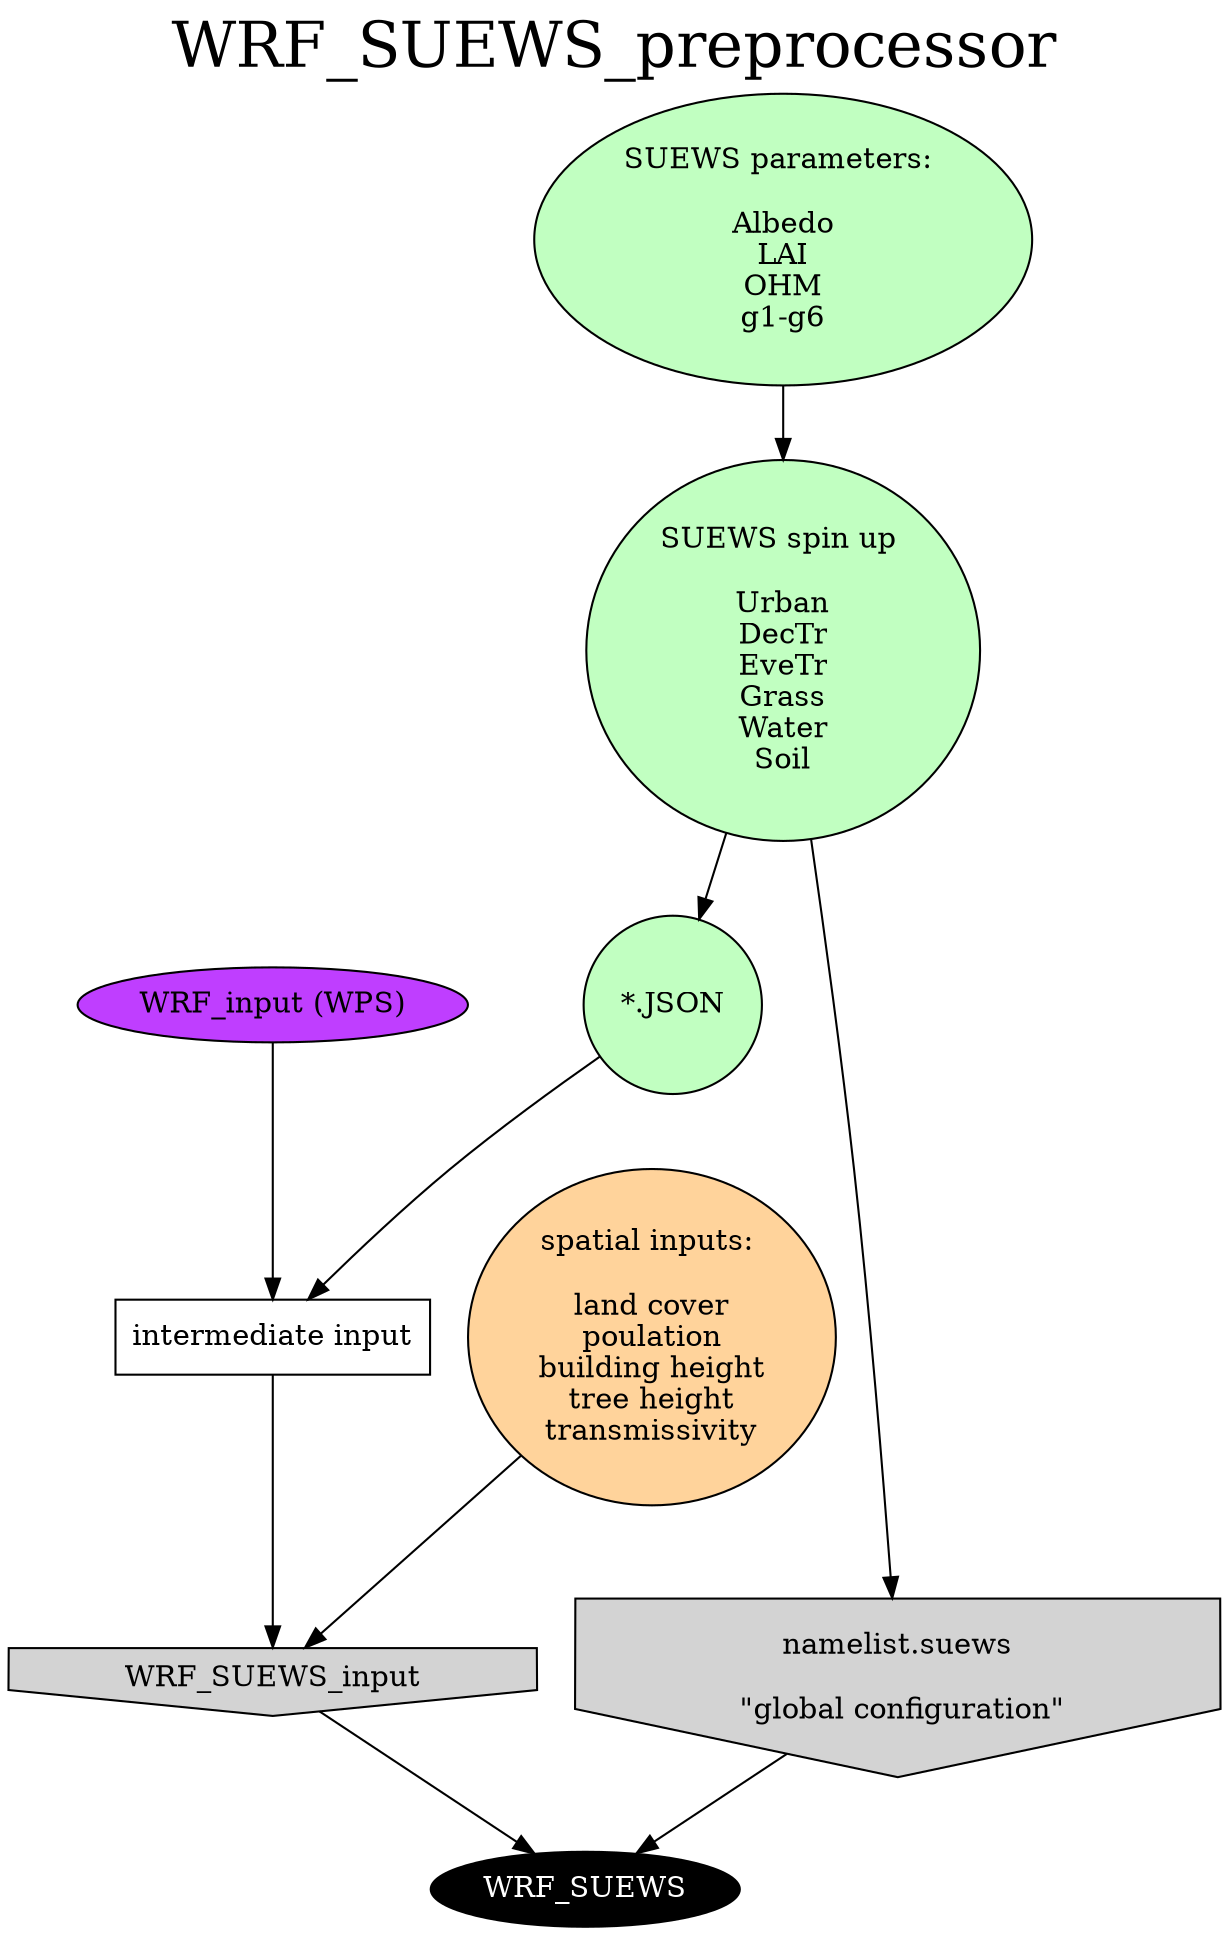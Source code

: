digraph pre_process {
    label="WRF_SUEWS_preprocessor";
    labelloc="t"
    fontsize=30
    dpi = 350


    WRF_input [style=filled,fillcolor=darkorchid1,label="WRF_input (WPS)"]
    SUEWS_spin_up [style=filled,fillcolor=darkseagreen1,label="SUEWS spin up \n\nUrban\nDecTr\nEveTr\nGrass\nWater\nSoil"]
    SUEWS_parameters [style=filled,fillcolor=darkseagreen1,label="SUEWS parameters: \n\nAlbedo\nLAI\nOHM\ng1-g6"]
    intermediate_input [label="intermediate input"];
    JSON [shape=circle,label="*.JSON",style=filled,fillcolor=darkseagreen1];
    namelist [shape=invhouse,bgcolor=black,style=filled,label="namelist.suews\n\n \"global configuration\""]
    WRF_SUEWS_input [shape=invhouse,bgcolor=black,style=filled];
    spatial_input [style=filled,fillcolor=burlywood1,label="spatial inputs: \n\nland cover\npoulation\nbuilding height\ntree height\ntransmissivity"];
    WRF_SUEWS [fontcolor=white,fillcolor=black,style=filled,];

    
    SUEWS_parameters -> SUEWS_spin_up;
    WRF_input -> intermediate_input;
    SUEWS_spin_up -> JSON;
    JSON -> intermediate_input;
    SUEWS_spin_up -> namelist;
    intermediate_input [shape=polygon];
    intermediate_input -> WRF_SUEWS_input;
    spatial_input -> WRF_SUEWS_input
    WRF_SUEWS_input -> WRF_SUEWS;
    namelist -> WRF_SUEWS;
}